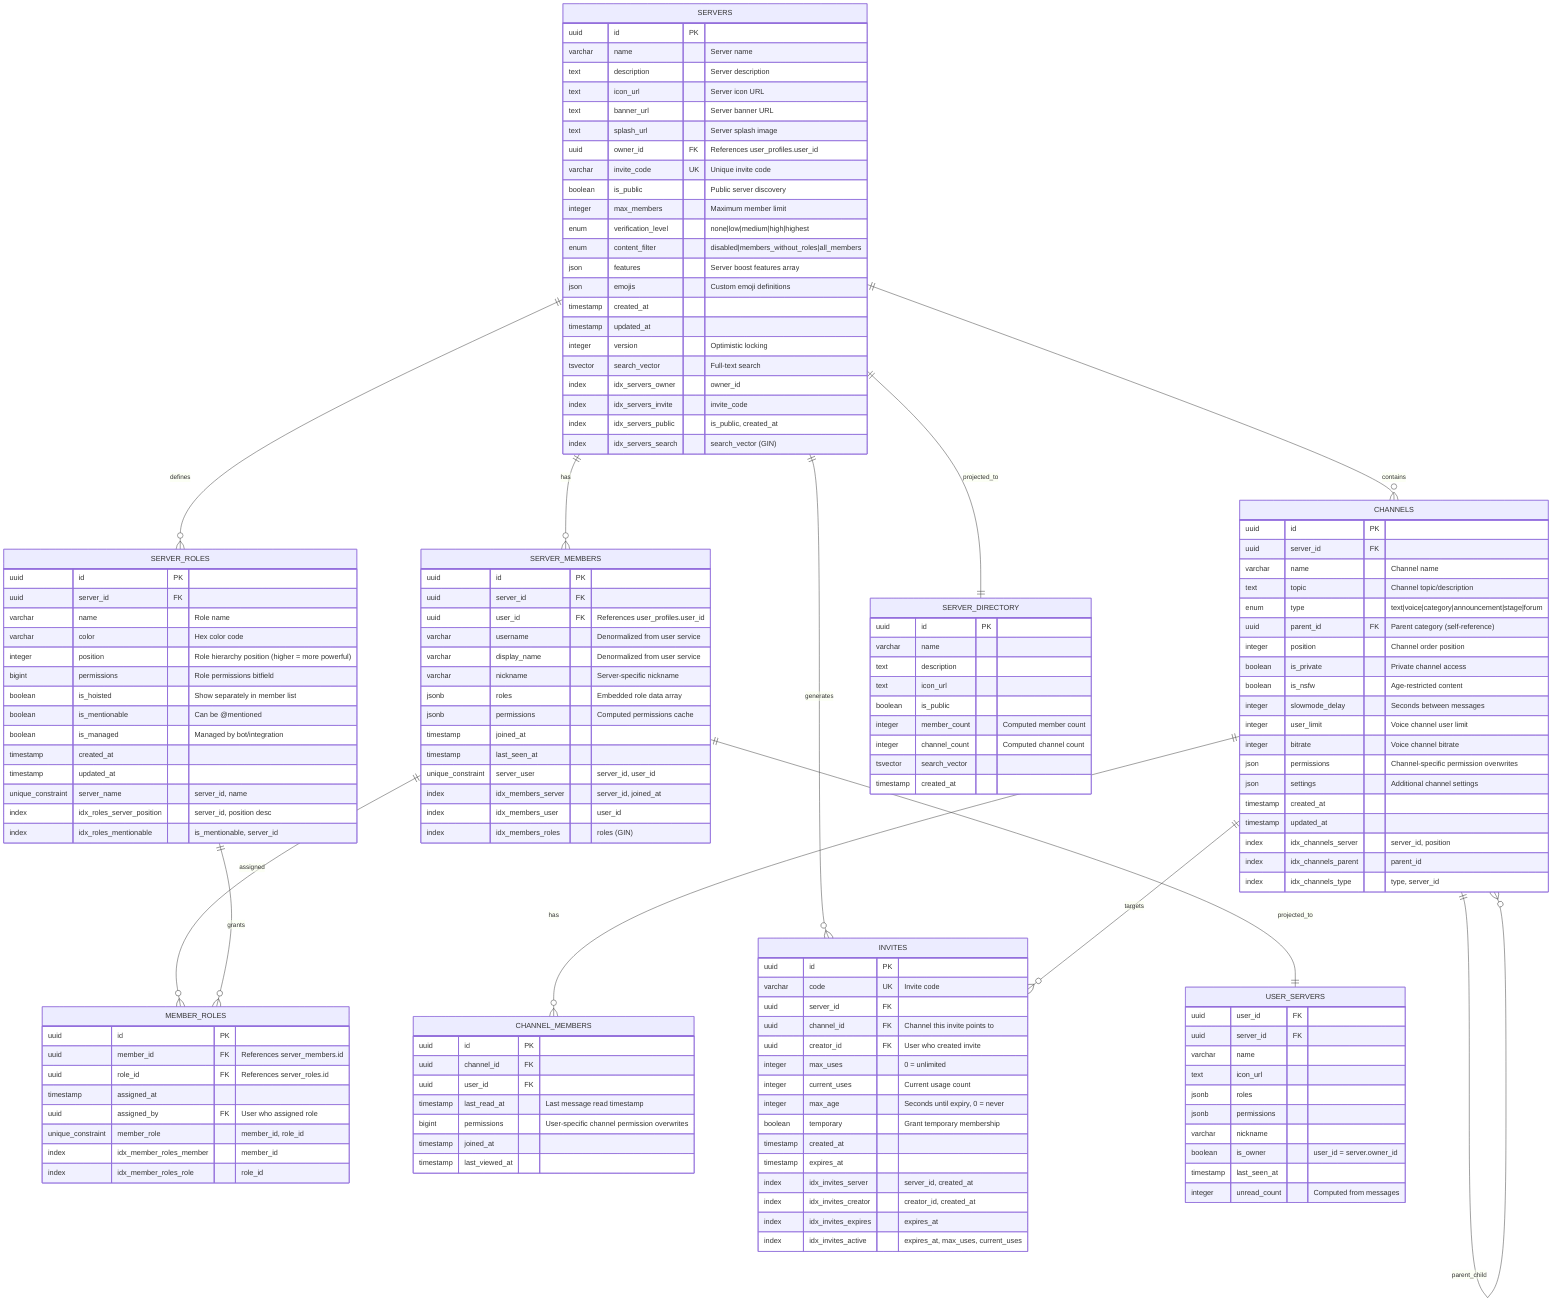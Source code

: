 erDiagram
    %% SERVER & CHANNEL SERVICE (merged Server + Channel + Role services)
    SERVERS {
        uuid id PK
        varchar name "Server name"
        text description "Server description"
        text icon_url "Server icon URL"
        text banner_url "Server banner URL"
        text splash_url "Server splash image"
        uuid owner_id FK "References user_profiles.user_id"
        varchar invite_code UK "Unique invite code"
        boolean is_public "Public server discovery"
        integer max_members "Maximum member limit"
        enum verification_level "none|low|medium|high|highest"
        enum content_filter "disabled|members_without_roles|all_members"
        json features "Server boost features array"
        json emojis "Custom emoji definitions"
        timestamp created_at
        timestamp updated_at
        integer version "Optimistic locking"
        tsvector search_vector "Full-text search"
    }
    
    SERVER_MEMBERS {
        uuid id PK
        uuid server_id FK
        uuid user_id FK "References user_profiles.user_id"
        varchar username "Denormalized from user service"
        varchar display_name "Denormalized from user service"
        varchar nickname "Server-specific nickname"
        jsonb roles "Embedded role data array"
        jsonb permissions "Computed permissions cache"
        timestamp joined_at
        timestamp last_seen_at
    }
    
    CHANNELS {
        uuid id PK
        uuid server_id FK
        varchar name "Channel name"
        text topic "Channel topic/description"
        enum type "text|voice|category|announcement|stage|forum"
        uuid parent_id FK "Parent category (self-reference)"
        integer position "Channel order position"
        boolean is_private "Private channel access"
        boolean is_nsfw "Age-restricted content"
        integer slowmode_delay "Seconds between messages"
        integer user_limit "Voice channel user limit"
        integer bitrate "Voice channel bitrate"
        json permissions "Channel-specific permission overwrites"
        json settings "Additional channel settings"
        timestamp created_at
        timestamp updated_at
    }
    
    SERVER_ROLES {
        uuid id PK
        uuid server_id FK
        varchar name "Role name"
        varchar color "Hex color code"
        integer position "Role hierarchy position (higher = more powerful)"
        bigint permissions "Role permissions bitfield"
        boolean is_hoisted "Show separately in member list"
        boolean is_mentionable "Can be @mentioned"
        boolean is_managed "Managed by bot/integration"
        timestamp created_at
        timestamp updated_at
    }
    
    MEMBER_ROLES {
        uuid id PK
        uuid member_id FK "References server_members.id"
        uuid role_id FK "References server_roles.id"
        timestamp assigned_at
        uuid assigned_by FK "User who assigned role"
    }
    
    CHANNEL_MEMBERS {
        uuid id PK
        uuid channel_id FK
        uuid user_id FK
        timestamp last_read_at "Last message read timestamp"
        bigint permissions "User-specific channel permission overwrites"
        timestamp joined_at
        timestamp last_viewed_at
    }
    
    INVITES {
        uuid id PK
        varchar code UK "Invite code"
        uuid server_id FK
        uuid channel_id FK "Channel this invite points to"
        uuid creator_id FK "User who created invite"
        integer max_uses "0 = unlimited"
        integer current_uses "Current usage count"
        integer max_age "Seconds until expiry, 0 = never"
        boolean temporary "Grant temporary membership"
        timestamp created_at
        timestamp expires_at
    }
    
    %% Read Models
    SERVER_DIRECTORY {
        uuid id PK
        varchar name
        text description
        text icon_url
        boolean is_public
        integer member_count "Computed member count"
        integer channel_count "Computed channel count"
        tsvector search_vector
        timestamp created_at
    }
    
    USER_SERVERS {
        uuid user_id FK
        uuid server_id FK
        varchar name
        text icon_url
        jsonb roles
        jsonb permissions
        varchar nickname
        boolean is_owner "user_id = server.owner_id"
        timestamp last_seen_at
        integer unread_count "Computed from messages"
    }
    
    %% Relationships
    SERVERS ||--o{ SERVER_MEMBERS : "has"
    SERVERS ||--o{ CHANNELS : "contains"
    SERVERS ||--o{ SERVER_ROLES : "defines"
    SERVERS ||--o{ INVITES : "generates"
    CHANNELS ||--o{ CHANNEL_MEMBERS : "has"
    CHANNELS ||--o{ CHANNELS : "parent_child"
    CHANNELS ||--o{ INVITES : "targets"
    SERVER_MEMBERS ||--o{ MEMBER_ROLES : "assigned"
    SERVER_ROLES ||--o{ MEMBER_ROLES : "grants"
    
    %% Projections
    SERVERS ||--|| SERVER_DIRECTORY : "projected_to"
    SERVER_MEMBERS ||--|| USER_SERVERS : "projected_to"
    
    %% Indexes
    SERVERS {
        index idx_servers_owner "owner_id"
        index idx_servers_invite "invite_code"
        index idx_servers_public "is_public, created_at"
        index idx_servers_search "search_vector (GIN)"
    }
    
    SERVER_MEMBERS {
        unique_constraint server_user "server_id, user_id"
        index idx_members_server "server_id, joined_at"
        index idx_members_user "user_id"
        index idx_members_roles "roles (GIN)"
    }
    
    CHANNELS {
        index idx_channels_server "server_id, position"
        index idx_channels_parent "parent_id"
        index idx_channels_type "type, server_id"
    }
    
    SERVER_ROLES {
        unique_constraint server_name "server_id, name"
        index idx_roles_server_position "server_id, position desc"
        index idx_roles_mentionable "is_mentionable, server_id"
    }
    
    MEMBER_ROLES {
        unique_constraint member_role "member_id, role_id"
        index idx_member_roles_member "member_id"
        index idx_member_roles_role "role_id"
    }
    
    INVITES {
        index idx_invites_server "server_id, created_at"
        index idx_invites_creator "creator_id, created_at"
        index idx_invites_expires "expires_at"
        index idx_invites_active "expires_at, max_uses, current_uses"
    }